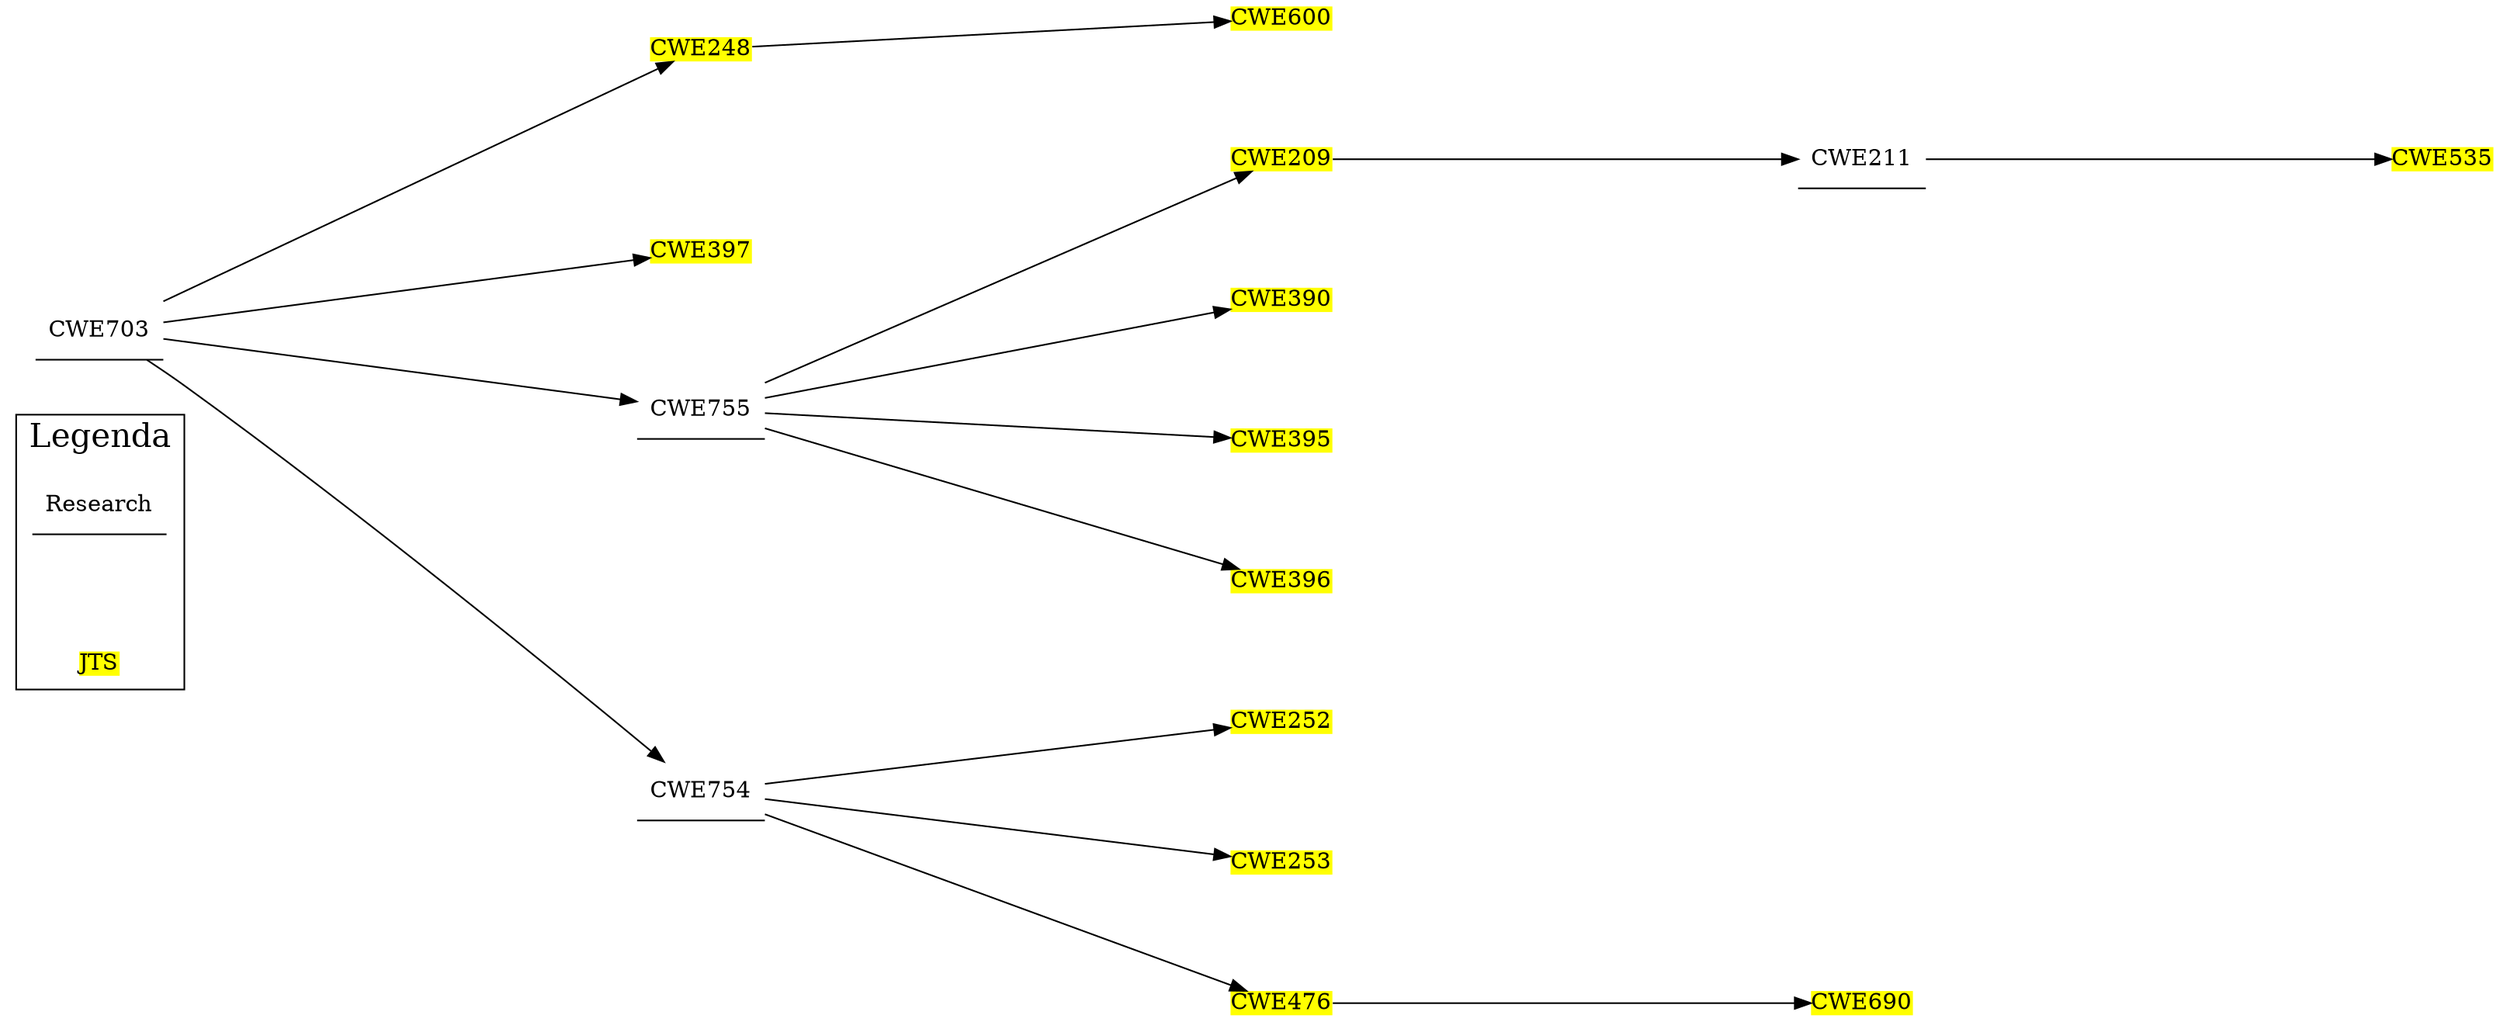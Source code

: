 digraph "Family Tree" {
	graph [nodesep=1 rankdir=LR ranksep=4 splines=true]
	subgraph clusterA {
		node [shape=plaintext]
		label=Legenda
		fontsize=20
		Research [label=Research color=black fillcolor=white shape=underline style=filled]
		JTS [label=JTS color=black fillcolor=yellow shape=plain style=filled]
	}
	CWE703 [label=CWE703 color=black fillcolor=white shape=underline style=filled]
	CWE248 [label=CWE248 color=black fillcolor=yellow shape=plain style=filled]
	CWE397 [label=CWE397 color=black fillcolor=yellow shape=plain style=filled]
	CWE755 [label=CWE755 color=black fillcolor=white shape=underline style=filled]
	CWE754 [label=CWE754 color=black fillcolor=white shape=underline style=filled]
	CWE600 [label=CWE600 color=black fillcolor=yellow shape=plain style=filled]
	CWE209 [label=CWE209 color=black fillcolor=yellow shape=plain style=filled]
	CWE390 [label=CWE390 color=black fillcolor=yellow shape=plain style=filled]
	CWE395 [label=CWE395 color=black fillcolor=yellow shape=plain style=filled]
	CWE396 [label=CWE396 color=black fillcolor=yellow shape=plain style=filled]
	CWE252 [label=CWE252 color=black fillcolor=yellow shape=plain style=filled]
	CWE253 [label=CWE253 color=black fillcolor=yellow shape=plain style=filled]
	CWE476 [label=CWE476 color=black fillcolor=yellow shape=plain style=filled]
	CWE211 [label=CWE211 color=black fillcolor=white shape=underline style=filled]
	CWE690 [label=CWE690 color=black fillcolor=yellow shape=plain style=filled]
	CWE535 [label=CWE535 color=black fillcolor=yellow shape=plain style=filled]
	CWE703 -> CWE248
	CWE703 -> CWE397
	CWE703 -> CWE755
	CWE703 -> CWE754
	CWE248 -> CWE600
	CWE755 -> CWE209
	CWE755 -> CWE390
	CWE755 -> CWE395
	CWE755 -> CWE396
	CWE754 -> CWE252
	CWE754 -> CWE253
	CWE754 -> CWE476
	CWE209 -> CWE211
	CWE476 -> CWE690
	CWE211 -> CWE535
}
